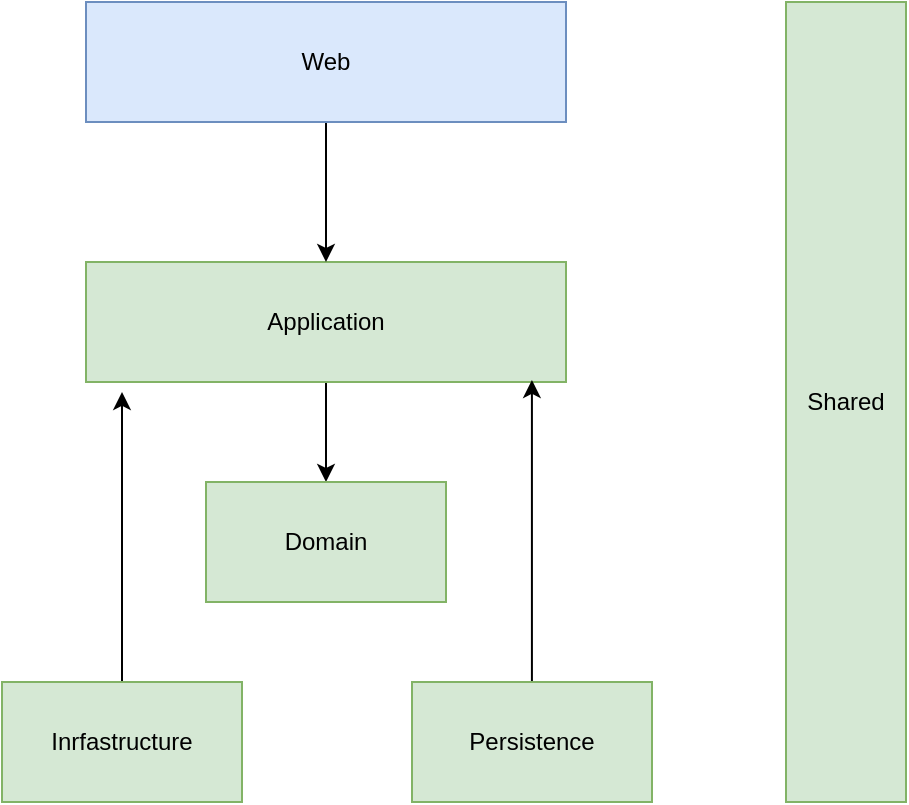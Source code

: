 <mxfile version="16.4.0" type="device"><diagram id="8QKnxVRqKNhzbv4ZOcKR" name="Page-1"><mxGraphModel dx="3022" dy="865" grid="1" gridSize="10" guides="1" tooltips="1" connect="1" arrows="1" fold="1" page="1" pageScale="1" pageWidth="1600" pageHeight="900" math="0" shadow="0"><root><mxCell id="0"/><mxCell id="1" parent="0"/><mxCell id="s3I65gxZnzk-_sqnLcxr-12" style="edgeStyle=orthogonalEdgeStyle;rounded=0;orthogonalLoop=1;jettySize=auto;html=1;" parent="1" source="s3I65gxZnzk-_sqnLcxr-13" target="s3I65gxZnzk-_sqnLcxr-16" edge="1"><mxGeometry relative="1" as="geometry"><mxPoint x="160" y="500" as="targetPoint"/></mxGeometry></mxCell><mxCell id="s3I65gxZnzk-_sqnLcxr-13" value="Application" style="rounded=0;whiteSpace=wrap;html=1;fillColor=#d5e8d4;strokeColor=#82b366;" parent="1" vertex="1"><mxGeometry x="-20" y="400" width="240" height="60" as="geometry"/></mxCell><mxCell id="s3I65gxZnzk-_sqnLcxr-14" style="edgeStyle=orthogonalEdgeStyle;rounded=0;orthogonalLoop=1;jettySize=auto;html=1;" parent="1" source="s3I65gxZnzk-_sqnLcxr-15" target="s3I65gxZnzk-_sqnLcxr-13" edge="1"><mxGeometry relative="1" as="geometry"/></mxCell><mxCell id="s3I65gxZnzk-_sqnLcxr-15" value="Web" style="whiteSpace=wrap;html=1;fillColor=#dae8fc;strokeColor=#6c8ebf;" parent="1" vertex="1"><mxGeometry x="-20" y="270" width="240" height="60" as="geometry"/></mxCell><mxCell id="s3I65gxZnzk-_sqnLcxr-16" value="Domain" style="whiteSpace=wrap;html=1;fillColor=#d5e8d4;strokeColor=#82b366;" parent="1" vertex="1"><mxGeometry x="40" y="510" width="120" height="60" as="geometry"/></mxCell><mxCell id="Ktb9OgSDxdtzi0VG6wDc-10" style="edgeStyle=orthogonalEdgeStyle;rounded=0;orthogonalLoop=1;jettySize=auto;html=1;entryX=0.075;entryY=1.083;entryDx=0;entryDy=0;entryPerimeter=0;" edge="1" parent="1" source="s3I65gxZnzk-_sqnLcxr-18" target="s3I65gxZnzk-_sqnLcxr-13"><mxGeometry relative="1" as="geometry"/></mxCell><mxCell id="s3I65gxZnzk-_sqnLcxr-18" value="Inrfastructure" style="whiteSpace=wrap;html=1;fillColor=#d5e8d4;strokeColor=#82b366;" parent="1" vertex="1"><mxGeometry x="-62" y="610" width="120" height="60" as="geometry"/></mxCell><mxCell id="Ktb9OgSDxdtzi0VG6wDc-3" style="edgeStyle=orthogonalEdgeStyle;rounded=0;orthogonalLoop=1;jettySize=auto;html=1;entryX=0.929;entryY=0.983;entryDx=0;entryDy=0;entryPerimeter=0;" edge="1" parent="1" source="Ktb9OgSDxdtzi0VG6wDc-2" target="s3I65gxZnzk-_sqnLcxr-13"><mxGeometry relative="1" as="geometry"/></mxCell><mxCell id="Ktb9OgSDxdtzi0VG6wDc-2" value="Persistence" style="whiteSpace=wrap;html=1;fillColor=#d5e8d4;strokeColor=#82b366;" vertex="1" parent="1"><mxGeometry x="143" y="610" width="120" height="60" as="geometry"/></mxCell><mxCell id="Ktb9OgSDxdtzi0VG6wDc-83" value="Shared" style="whiteSpace=wrap;html=1;fillColor=#d5e8d4;strokeColor=#82b366;" vertex="1" parent="1"><mxGeometry x="330" y="270" width="60" height="400" as="geometry"/></mxCell></root></mxGraphModel></diagram></mxfile>